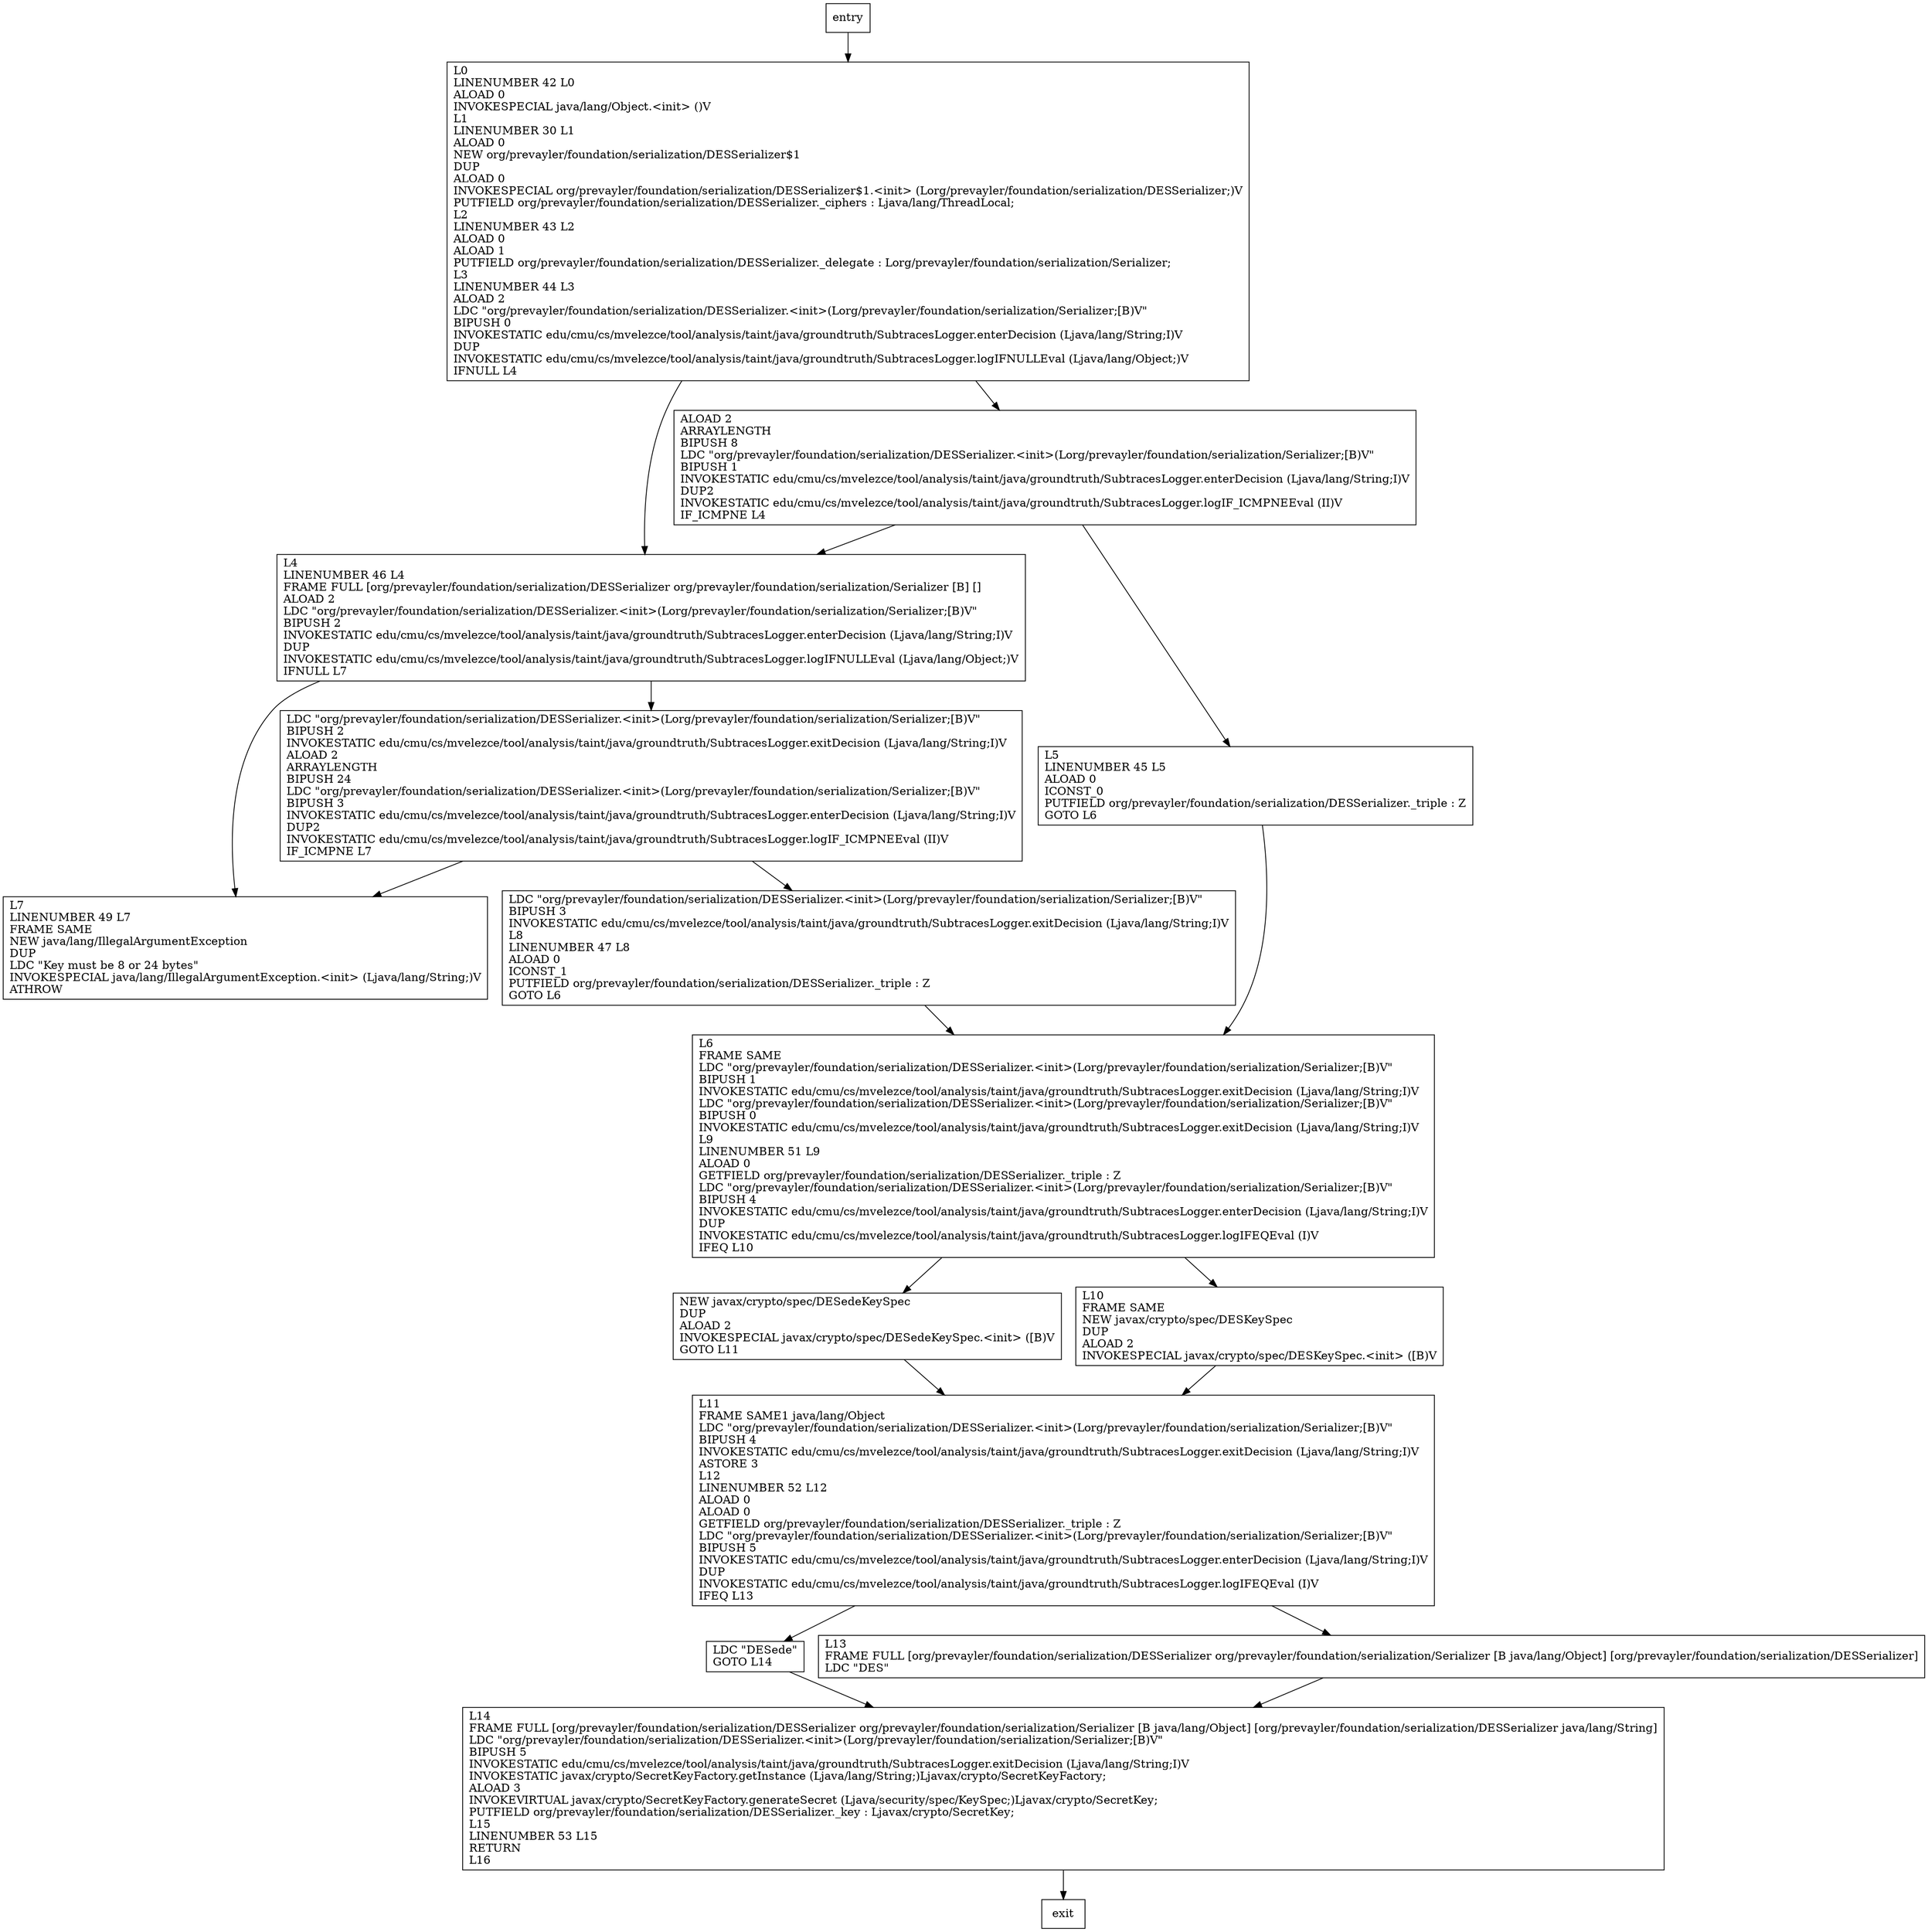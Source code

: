 digraph <init> {
node [shape=record];
2145001473 [label="LDC \"org/prevayler/foundation/serialization/DESSerializer.\<init\>(Lorg/prevayler/foundation/serialization/Serializer;[B)V\"\lBIPUSH 2\lINVOKESTATIC edu/cmu/cs/mvelezce/tool/analysis/taint/java/groundtruth/SubtracesLogger.exitDecision (Ljava/lang/String;I)V\lALOAD 2\lARRAYLENGTH\lBIPUSH 24\lLDC \"org/prevayler/foundation/serialization/DESSerializer.\<init\>(Lorg/prevayler/foundation/serialization/Serializer;[B)V\"\lBIPUSH 3\lINVOKESTATIC edu/cmu/cs/mvelezce/tool/analysis/taint/java/groundtruth/SubtracesLogger.enterDecision (Ljava/lang/String;I)V\lDUP2\lINVOKESTATIC edu/cmu/cs/mvelezce/tool/analysis/taint/java/groundtruth/SubtracesLogger.logIF_ICMPNEEval (II)V\lIF_ICMPNE L7\l"];
1974379194 [label="L0\lLINENUMBER 42 L0\lALOAD 0\lINVOKESPECIAL java/lang/Object.\<init\> ()V\lL1\lLINENUMBER 30 L1\lALOAD 0\lNEW org/prevayler/foundation/serialization/DESSerializer$1\lDUP\lALOAD 0\lINVOKESPECIAL org/prevayler/foundation/serialization/DESSerializer$1.\<init\> (Lorg/prevayler/foundation/serialization/DESSerializer;)V\lPUTFIELD org/prevayler/foundation/serialization/DESSerializer._ciphers : Ljava/lang/ThreadLocal;\lL2\lLINENUMBER 43 L2\lALOAD 0\lALOAD 1\lPUTFIELD org/prevayler/foundation/serialization/DESSerializer._delegate : Lorg/prevayler/foundation/serialization/Serializer;\lL3\lLINENUMBER 44 L3\lALOAD 2\lLDC \"org/prevayler/foundation/serialization/DESSerializer.\<init\>(Lorg/prevayler/foundation/serialization/Serializer;[B)V\"\lBIPUSH 0\lINVOKESTATIC edu/cmu/cs/mvelezce/tool/analysis/taint/java/groundtruth/SubtracesLogger.enterDecision (Ljava/lang/String;I)V\lDUP\lINVOKESTATIC edu/cmu/cs/mvelezce/tool/analysis/taint/java/groundtruth/SubtracesLogger.logIFNULLEval (Ljava/lang/Object;)V\lIFNULL L4\l"];
44332439 [label="L4\lLINENUMBER 46 L4\lFRAME FULL [org/prevayler/foundation/serialization/DESSerializer org/prevayler/foundation/serialization/Serializer [B] []\lALOAD 2\lLDC \"org/prevayler/foundation/serialization/DESSerializer.\<init\>(Lorg/prevayler/foundation/serialization/Serializer;[B)V\"\lBIPUSH 2\lINVOKESTATIC edu/cmu/cs/mvelezce/tool/analysis/taint/java/groundtruth/SubtracesLogger.enterDecision (Ljava/lang/String;I)V\lDUP\lINVOKESTATIC edu/cmu/cs/mvelezce/tool/analysis/taint/java/groundtruth/SubtracesLogger.logIFNULLEval (Ljava/lang/Object;)V\lIFNULL L7\l"];
1989719972 [label="L14\lFRAME FULL [org/prevayler/foundation/serialization/DESSerializer org/prevayler/foundation/serialization/Serializer [B java/lang/Object] [org/prevayler/foundation/serialization/DESSerializer java/lang/String]\lLDC \"org/prevayler/foundation/serialization/DESSerializer.\<init\>(Lorg/prevayler/foundation/serialization/Serializer;[B)V\"\lBIPUSH 5\lINVOKESTATIC edu/cmu/cs/mvelezce/tool/analysis/taint/java/groundtruth/SubtracesLogger.exitDecision (Ljava/lang/String;I)V\lINVOKESTATIC javax/crypto/SecretKeyFactory.getInstance (Ljava/lang/String;)Ljavax/crypto/SecretKeyFactory;\lALOAD 3\lINVOKEVIRTUAL javax/crypto/SecretKeyFactory.generateSecret (Ljava/security/spec/KeySpec;)Ljavax/crypto/SecretKey;\lPUTFIELD org/prevayler/foundation/serialization/DESSerializer._key : Ljavax/crypto/SecretKey;\lL15\lLINENUMBER 53 L15\lRETURN\lL16\l"];
568221863 [label="LDC \"DESede\"\lGOTO L14\l"];
1607278346 [label="L6\lFRAME SAME\lLDC \"org/prevayler/foundation/serialization/DESSerializer.\<init\>(Lorg/prevayler/foundation/serialization/Serializer;[B)V\"\lBIPUSH 1\lINVOKESTATIC edu/cmu/cs/mvelezce/tool/analysis/taint/java/groundtruth/SubtracesLogger.exitDecision (Ljava/lang/String;I)V\lLDC \"org/prevayler/foundation/serialization/DESSerializer.\<init\>(Lorg/prevayler/foundation/serialization/Serializer;[B)V\"\lBIPUSH 0\lINVOKESTATIC edu/cmu/cs/mvelezce/tool/analysis/taint/java/groundtruth/SubtracesLogger.exitDecision (Ljava/lang/String;I)V\lL9\lLINENUMBER 51 L9\lALOAD 0\lGETFIELD org/prevayler/foundation/serialization/DESSerializer._triple : Z\lLDC \"org/prevayler/foundation/serialization/DESSerializer.\<init\>(Lorg/prevayler/foundation/serialization/Serializer;[B)V\"\lBIPUSH 4\lINVOKESTATIC edu/cmu/cs/mvelezce/tool/analysis/taint/java/groundtruth/SubtracesLogger.enterDecision (Ljava/lang/String;I)V\lDUP\lINVOKESTATIC edu/cmu/cs/mvelezce/tool/analysis/taint/java/groundtruth/SubtracesLogger.logIFEQEval (I)V\lIFEQ L10\l"];
317880757 [label="ALOAD 2\lARRAYLENGTH\lBIPUSH 8\lLDC \"org/prevayler/foundation/serialization/DESSerializer.\<init\>(Lorg/prevayler/foundation/serialization/Serializer;[B)V\"\lBIPUSH 1\lINVOKESTATIC edu/cmu/cs/mvelezce/tool/analysis/taint/java/groundtruth/SubtracesLogger.enterDecision (Ljava/lang/String;I)V\lDUP2\lINVOKESTATIC edu/cmu/cs/mvelezce/tool/analysis/taint/java/groundtruth/SubtracesLogger.logIF_ICMPNEEval (II)V\lIF_ICMPNE L4\l"];
565077371 [label="NEW javax/crypto/spec/DESedeKeySpec\lDUP\lALOAD 2\lINVOKESPECIAL javax/crypto/spec/DESedeKeySpec.\<init\> ([B)V\lGOTO L11\l"];
2040500590 [label="L10\lFRAME SAME\lNEW javax/crypto/spec/DESKeySpec\lDUP\lALOAD 2\lINVOKESPECIAL javax/crypto/spec/DESKeySpec.\<init\> ([B)V\l"];
1610014012 [label="L5\lLINENUMBER 45 L5\lALOAD 0\lICONST_0\lPUTFIELD org/prevayler/foundation/serialization/DESSerializer._triple : Z\lGOTO L6\l"];
1938377818 [label="L13\lFRAME FULL [org/prevayler/foundation/serialization/DESSerializer org/prevayler/foundation/serialization/Serializer [B java/lang/Object] [org/prevayler/foundation/serialization/DESSerializer]\lLDC \"DES\"\l"];
2120532393 [label="L7\lLINENUMBER 49 L7\lFRAME SAME\lNEW java/lang/IllegalArgumentException\lDUP\lLDC \"Key must be 8 or 24 bytes\"\lINVOKESPECIAL java/lang/IllegalArgumentException.\<init\> (Ljava/lang/String;)V\lATHROW\l"];
1466662004 [label="L11\lFRAME SAME1 java/lang/Object\lLDC \"org/prevayler/foundation/serialization/DESSerializer.\<init\>(Lorg/prevayler/foundation/serialization/Serializer;[B)V\"\lBIPUSH 4\lINVOKESTATIC edu/cmu/cs/mvelezce/tool/analysis/taint/java/groundtruth/SubtracesLogger.exitDecision (Ljava/lang/String;I)V\lASTORE 3\lL12\lLINENUMBER 52 L12\lALOAD 0\lALOAD 0\lGETFIELD org/prevayler/foundation/serialization/DESSerializer._triple : Z\lLDC \"org/prevayler/foundation/serialization/DESSerializer.\<init\>(Lorg/prevayler/foundation/serialization/Serializer;[B)V\"\lBIPUSH 5\lINVOKESTATIC edu/cmu/cs/mvelezce/tool/analysis/taint/java/groundtruth/SubtracesLogger.enterDecision (Ljava/lang/String;I)V\lDUP\lINVOKESTATIC edu/cmu/cs/mvelezce/tool/analysis/taint/java/groundtruth/SubtracesLogger.logIFEQEval (I)V\lIFEQ L13\l"];
371990011 [label="LDC \"org/prevayler/foundation/serialization/DESSerializer.\<init\>(Lorg/prevayler/foundation/serialization/Serializer;[B)V\"\lBIPUSH 3\lINVOKESTATIC edu/cmu/cs/mvelezce/tool/analysis/taint/java/groundtruth/SubtracesLogger.exitDecision (Ljava/lang/String;I)V\lL8\lLINENUMBER 47 L8\lALOAD 0\lICONST_1\lPUTFIELD org/prevayler/foundation/serialization/DESSerializer._triple : Z\lGOTO L6\l"];
entry;
exit;
2145001473 -> 2120532393;
2145001473 -> 371990011;
1974379194 -> 44332439;
1974379194 -> 317880757;
44332439 -> 2145001473;
44332439 -> 2120532393;
1989719972 -> exit;
568221863 -> 1989719972;
1607278346 -> 2040500590;
1607278346 -> 565077371;
317880757 -> 1610014012;
317880757 -> 44332439;
565077371 -> 1466662004;
2040500590 -> 1466662004;
entry -> 1974379194;
1610014012 -> 1607278346;
1938377818 -> 1989719972;
1466662004 -> 1938377818;
1466662004 -> 568221863;
371990011 -> 1607278346;
}
